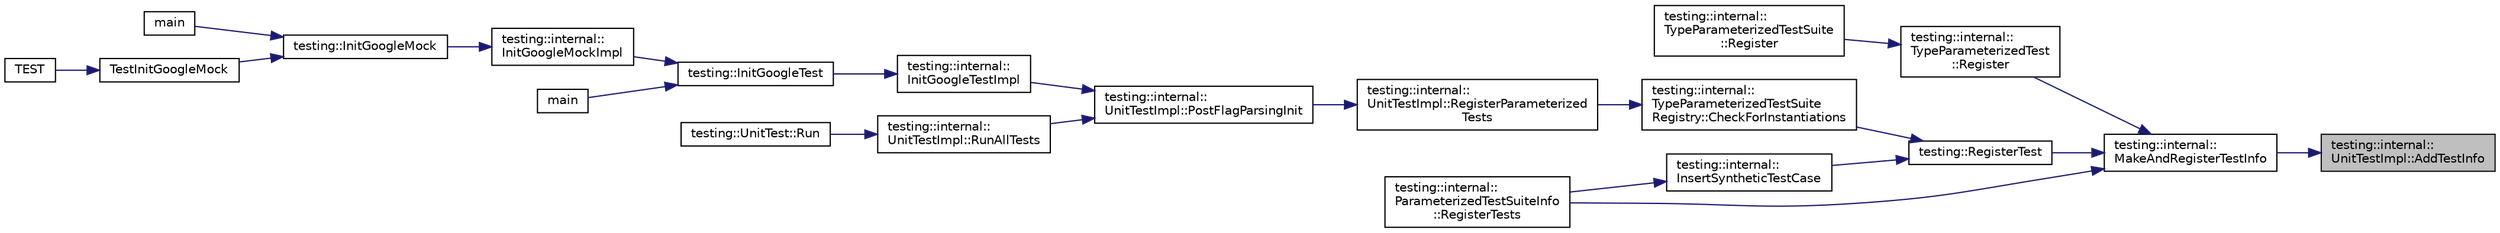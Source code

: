 digraph "testing::internal::UnitTestImpl::AddTestInfo"
{
 // LATEX_PDF_SIZE
  bgcolor="transparent";
  edge [fontname="Helvetica",fontsize="10",labelfontname="Helvetica",labelfontsize="10"];
  node [fontname="Helvetica",fontsize="10",shape=record];
  rankdir="RL";
  Node1 [label="testing::internal::\lUnitTestImpl::AddTestInfo",height=0.2,width=0.4,color="black", fillcolor="grey75", style="filled", fontcolor="black",tooltip=" "];
  Node1 -> Node2 [dir="back",color="midnightblue",fontsize="10",style="solid",fontname="Helvetica"];
  Node2 [label="testing::internal::\lMakeAndRegisterTestInfo",height=0.2,width=0.4,color="black",URL="$namespacetesting_1_1internal.html#a82087d14f1d2e6b1930237a644658d3a",tooltip=" "];
  Node2 -> Node3 [dir="back",color="midnightblue",fontsize="10",style="solid",fontname="Helvetica"];
  Node3 [label="testing::internal::\lTypeParameterizedTest\l::Register",height=0.2,width=0.4,color="black",URL="$classtesting_1_1internal_1_1TypeParameterizedTest.html#af8e2c28505fec218580f962498f21691",tooltip=" "];
  Node3 -> Node4 [dir="back",color="midnightblue",fontsize="10",style="solid",fontname="Helvetica"];
  Node4 [label="testing::internal::\lTypeParameterizedTestSuite\l::Register",height=0.2,width=0.4,color="black",URL="$classtesting_1_1internal_1_1TypeParameterizedTestSuite.html#aefe563033024f580413cceef1f4088c7",tooltip=" "];
  Node2 -> Node5 [dir="back",color="midnightblue",fontsize="10",style="solid",fontname="Helvetica"];
  Node5 [label="testing::RegisterTest",height=0.2,width=0.4,color="black",URL="$namespacetesting.html#ab6d0df219135565f957031449dde8dc0",tooltip=" "];
  Node5 -> Node6 [dir="back",color="midnightblue",fontsize="10",style="solid",fontname="Helvetica"];
  Node6 [label="testing::internal::\lTypeParameterizedTestSuite\lRegistry::CheckForInstantiations",height=0.2,width=0.4,color="black",URL="$classtesting_1_1internal_1_1TypeParameterizedTestSuiteRegistry.html#ad3b086596f2a84f3344fe1558126afbb",tooltip=" "];
  Node6 -> Node7 [dir="back",color="midnightblue",fontsize="10",style="solid",fontname="Helvetica"];
  Node7 [label="testing::internal::\lUnitTestImpl::RegisterParameterized\lTests",height=0.2,width=0.4,color="black",URL="$classtesting_1_1internal_1_1UnitTestImpl.html#af84d2515f1a272a8783f00a3e8c0aff8",tooltip=" "];
  Node7 -> Node8 [dir="back",color="midnightblue",fontsize="10",style="solid",fontname="Helvetica"];
  Node8 [label="testing::internal::\lUnitTestImpl::PostFlagParsingInit",height=0.2,width=0.4,color="black",URL="$classtesting_1_1internal_1_1UnitTestImpl.html#a772894193104b1b2516f16e6ff813168",tooltip=" "];
  Node8 -> Node9 [dir="back",color="midnightblue",fontsize="10",style="solid",fontname="Helvetica"];
  Node9 [label="testing::internal::\lInitGoogleTestImpl",height=0.2,width=0.4,color="black",URL="$namespacetesting_1_1internal.html#ac3c6fa93391768aa91c6238b31aaeeb5",tooltip=" "];
  Node9 -> Node10 [dir="back",color="midnightblue",fontsize="10",style="solid",fontname="Helvetica"];
  Node10 [label="testing::InitGoogleTest",height=0.2,width=0.4,color="black",URL="$namespacetesting.html#afd726ae08c9bd16dc52f78c822d9946b",tooltip=" "];
  Node10 -> Node11 [dir="back",color="midnightblue",fontsize="10",style="solid",fontname="Helvetica"];
  Node11 [label="testing::internal::\lInitGoogleMockImpl",height=0.2,width=0.4,color="black",URL="$namespacetesting_1_1internal.html#a3823844199df88af9493026031cf7744",tooltip=" "];
  Node11 -> Node12 [dir="back",color="midnightblue",fontsize="10",style="solid",fontname="Helvetica"];
  Node12 [label="testing::InitGoogleMock",height=0.2,width=0.4,color="black",URL="$namespacetesting.html#a32b1c6db9ba5133ccabfa67616b3c041",tooltip=" "];
  Node12 -> Node13 [dir="back",color="midnightblue",fontsize="10",style="solid",fontname="Helvetica"];
  Node13 [label="main",height=0.2,width=0.4,color="black",URL="$gmock__main_8cc.html#a7f83bdc516d2cb86e20235d94ddf055a",tooltip=" "];
  Node12 -> Node14 [dir="back",color="midnightblue",fontsize="10",style="solid",fontname="Helvetica"];
  Node14 [label="TestInitGoogleMock",height=0.2,width=0.4,color="black",URL="$gmock__test_8cc.html#ac9c8ae8722c330d47f75dee43fb8ab78",tooltip=" "];
  Node14 -> Node15 [dir="back",color="midnightblue",fontsize="10",style="solid",fontname="Helvetica"];
  Node15 [label="TEST",height=0.2,width=0.4,color="black",URL="$gmock__test_8cc.html#a7c86c6c98b72e903135c1b01370a13f3",tooltip=" "];
  Node10 -> Node16 [dir="back",color="midnightblue",fontsize="10",style="solid",fontname="Helvetica"];
  Node16 [label="main",height=0.2,width=0.4,color="black",URL="$test_2main_8cpp.html#a3c04138a5bfe5d72780bb7e82a18e627",tooltip=" "];
  Node8 -> Node17 [dir="back",color="midnightblue",fontsize="10",style="solid",fontname="Helvetica"];
  Node17 [label="testing::internal::\lUnitTestImpl::RunAllTests",height=0.2,width=0.4,color="black",URL="$classtesting_1_1internal_1_1UnitTestImpl.html#a1fb6be9971f4768c4136a05aa9e7e375",tooltip=" "];
  Node17 -> Node18 [dir="back",color="midnightblue",fontsize="10",style="solid",fontname="Helvetica"];
  Node18 [label="testing::UnitTest::Run",height=0.2,width=0.4,color="black",URL="$classtesting_1_1UnitTest.html#a2febc800536b44500565f4c423f359d3",tooltip=" "];
  Node5 -> Node19 [dir="back",color="midnightblue",fontsize="10",style="solid",fontname="Helvetica"];
  Node19 [label="testing::internal::\lInsertSyntheticTestCase",height=0.2,width=0.4,color="black",URL="$namespacetesting_1_1internal.html#a40954f99c6dca121628c34cc6b9d9196",tooltip=" "];
  Node19 -> Node20 [dir="back",color="midnightblue",fontsize="10",style="solid",fontname="Helvetica"];
  Node20 [label="testing::internal::\lParameterizedTestSuiteInfo\l::RegisterTests",height=0.2,width=0.4,color="black",URL="$classtesting_1_1internal_1_1ParameterizedTestSuiteInfo.html#a8c0af866d3c291a63d3f4581ccd452d1",tooltip=" "];
  Node2 -> Node20 [dir="back",color="midnightblue",fontsize="10",style="solid",fontname="Helvetica"];
}
